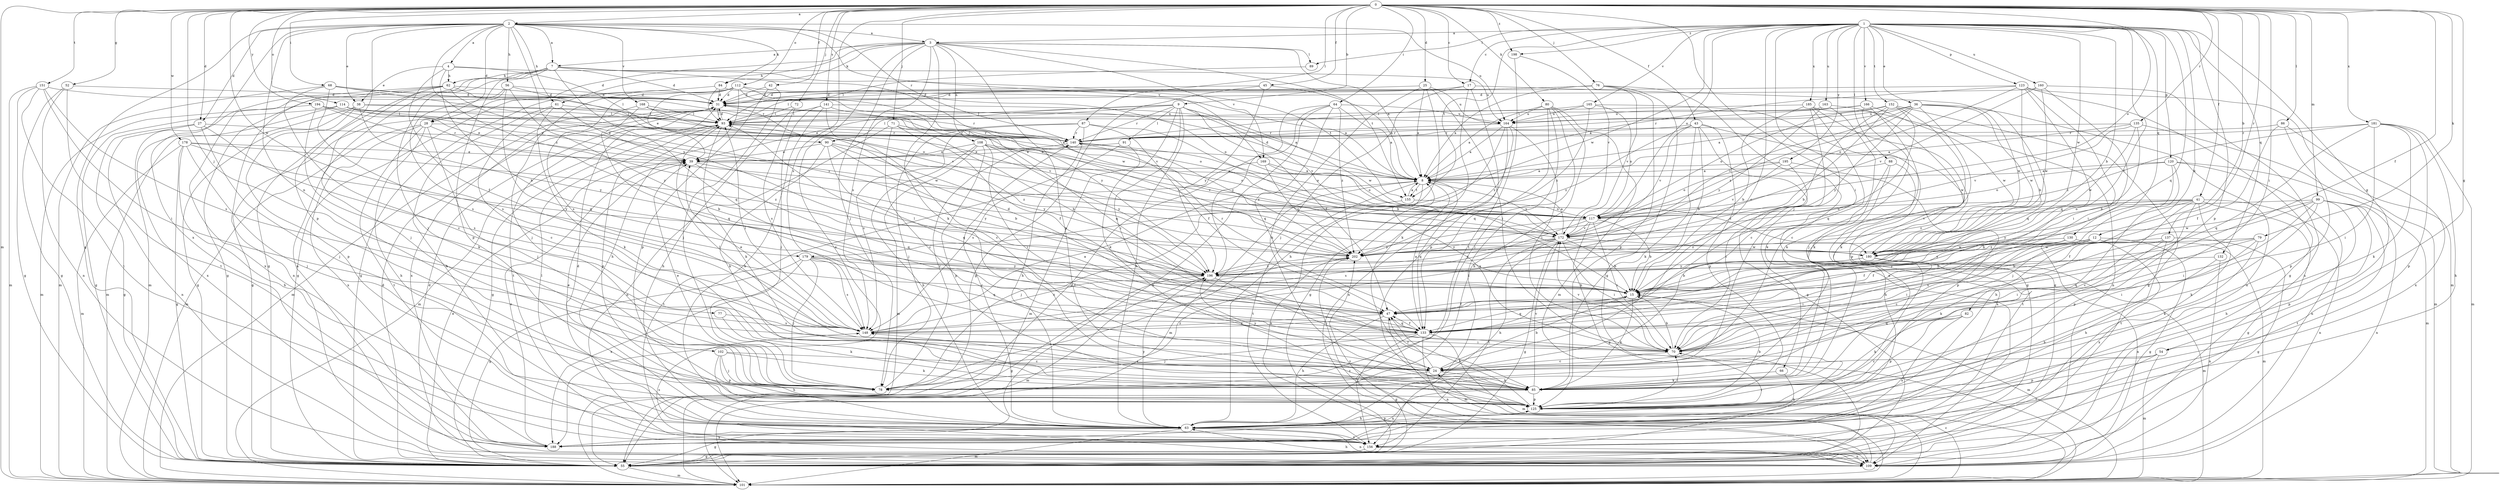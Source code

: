 strict digraph  {
0;
1;
2;
3;
4;
7;
8;
9;
12;
15;
17;
24;
25;
27;
28;
31;
36;
38;
39;
41;
42;
43;
45;
47;
52;
54;
55;
56;
61;
62;
63;
64;
66;
68;
70;
71;
72;
76;
77;
78;
79;
80;
82;
84;
85;
86;
87;
88;
89;
90;
91;
93;
99;
101;
102;
108;
109;
112;
114;
117;
120;
123;
125;
130;
132;
133;
135;
137;
140;
141;
148;
151;
152;
155;
156;
160;
163;
164;
165;
166;
168;
169;
172;
178;
179;
180;
181;
185;
188;
194;
195;
196;
198;
202;
0 -> 2  [label=a];
0 -> 9  [label=b];
0 -> 12  [label=b];
0 -> 17  [label=c];
0 -> 25  [label=d];
0 -> 27  [label=d];
0 -> 41  [label=f];
0 -> 42  [label=f];
0 -> 43  [label=f];
0 -> 45  [label=f];
0 -> 47  [label=f];
0 -> 52  [label=g];
0 -> 54  [label=g];
0 -> 64  [label=i];
0 -> 66  [label=i];
0 -> 68  [label=i];
0 -> 70  [label=i];
0 -> 71  [label=j];
0 -> 72  [label=j];
0 -> 76  [label=j];
0 -> 77  [label=j];
0 -> 79  [label=k];
0 -> 80  [label=k];
0 -> 86  [label=l];
0 -> 87  [label=l];
0 -> 99  [label=m];
0 -> 101  [label=m];
0 -> 112  [label=o];
0 -> 114  [label=o];
0 -> 117  [label=o];
0 -> 135  [label=r];
0 -> 137  [label=r];
0 -> 141  [label=s];
0 -> 148  [label=s];
0 -> 151  [label=t];
0 -> 178  [label=w];
0 -> 179  [label=w];
0 -> 181  [label=x];
0 -> 194  [label=y];
0 -> 198  [label=z];
1 -> 3  [label=a];
1 -> 15  [label=b];
1 -> 17  [label=c];
1 -> 24  [label=c];
1 -> 36  [label=e];
1 -> 47  [label=f];
1 -> 54  [label=g];
1 -> 78  [label=j];
1 -> 82  [label=k];
1 -> 88  [label=l];
1 -> 89  [label=l];
1 -> 117  [label=o];
1 -> 120  [label=p];
1 -> 123  [label=p];
1 -> 125  [label=p];
1 -> 130  [label=q];
1 -> 132  [label=q];
1 -> 133  [label=q];
1 -> 152  [label=t];
1 -> 155  [label=t];
1 -> 160  [label=u];
1 -> 163  [label=u];
1 -> 165  [label=v];
1 -> 166  [label=v];
1 -> 179  [label=w];
1 -> 180  [label=w];
1 -> 185  [label=x];
1 -> 195  [label=y];
1 -> 198  [label=z];
2 -> 3  [label=a];
2 -> 4  [label=a];
2 -> 7  [label=a];
2 -> 27  [label=d];
2 -> 28  [label=d];
2 -> 38  [label=e];
2 -> 55  [label=g];
2 -> 56  [label=h];
2 -> 61  [label=h];
2 -> 84  [label=k];
2 -> 102  [label=n];
2 -> 125  [label=p];
2 -> 140  [label=r];
2 -> 164  [label=u];
2 -> 168  [label=v];
2 -> 169  [label=v];
2 -> 188  [label=x];
2 -> 196  [label=y];
2 -> 202  [label=z];
3 -> 7  [label=a];
3 -> 8  [label=a];
3 -> 28  [label=d];
3 -> 61  [label=h];
3 -> 78  [label=j];
3 -> 84  [label=k];
3 -> 85  [label=k];
3 -> 89  [label=l];
3 -> 108  [label=n];
3 -> 125  [label=p];
3 -> 148  [label=s];
3 -> 155  [label=t];
3 -> 169  [label=v];
3 -> 188  [label=x];
4 -> 15  [label=b];
4 -> 38  [label=e];
4 -> 47  [label=f];
4 -> 62  [label=h];
4 -> 90  [label=l];
4 -> 164  [label=u];
7 -> 31  [label=d];
7 -> 55  [label=g];
7 -> 62  [label=h];
7 -> 78  [label=j];
7 -> 109  [label=n];
7 -> 125  [label=p];
7 -> 133  [label=q];
7 -> 155  [label=t];
7 -> 180  [label=w];
8 -> 31  [label=d];
8 -> 101  [label=m];
8 -> 109  [label=n];
8 -> 133  [label=q];
8 -> 155  [label=t];
8 -> 156  [label=t];
8 -> 172  [label=v];
9 -> 39  [label=e];
9 -> 47  [label=f];
9 -> 63  [label=h];
9 -> 70  [label=i];
9 -> 85  [label=k];
9 -> 90  [label=l];
9 -> 91  [label=l];
9 -> 93  [label=l];
9 -> 140  [label=r];
9 -> 172  [label=v];
9 -> 180  [label=w];
12 -> 15  [label=b];
12 -> 47  [label=f];
12 -> 55  [label=g];
12 -> 85  [label=k];
12 -> 180  [label=w];
12 -> 188  [label=x];
12 -> 196  [label=y];
15 -> 47  [label=f];
15 -> 85  [label=k];
15 -> 101  [label=m];
15 -> 133  [label=q];
15 -> 140  [label=r];
17 -> 31  [label=d];
17 -> 78  [label=j];
17 -> 85  [label=k];
17 -> 125  [label=p];
17 -> 180  [label=w];
24 -> 15  [label=b];
24 -> 47  [label=f];
24 -> 78  [label=j];
24 -> 85  [label=k];
24 -> 93  [label=l];
24 -> 196  [label=y];
25 -> 8  [label=a];
25 -> 31  [label=d];
25 -> 63  [label=h];
25 -> 70  [label=i];
25 -> 85  [label=k];
25 -> 164  [label=u];
27 -> 55  [label=g];
27 -> 78  [label=j];
27 -> 109  [label=n];
27 -> 140  [label=r];
27 -> 148  [label=s];
28 -> 15  [label=b];
28 -> 63  [label=h];
28 -> 78  [label=j];
28 -> 101  [label=m];
28 -> 140  [label=r];
28 -> 156  [label=t];
28 -> 188  [label=x];
31 -> 93  [label=l];
31 -> 101  [label=m];
31 -> 140  [label=r];
31 -> 156  [label=t];
31 -> 188  [label=x];
36 -> 8  [label=a];
36 -> 78  [label=j];
36 -> 109  [label=n];
36 -> 133  [label=q];
36 -> 164  [label=u];
36 -> 172  [label=v];
36 -> 180  [label=w];
36 -> 196  [label=y];
36 -> 202  [label=z];
38 -> 55  [label=g];
38 -> 93  [label=l];
38 -> 101  [label=m];
38 -> 125  [label=p];
38 -> 164  [label=u];
38 -> 196  [label=y];
39 -> 8  [label=a];
39 -> 133  [label=q];
39 -> 196  [label=y];
41 -> 15  [label=b];
41 -> 24  [label=c];
41 -> 55  [label=g];
41 -> 109  [label=n];
41 -> 117  [label=o];
41 -> 125  [label=p];
41 -> 156  [label=t];
41 -> 172  [label=v];
41 -> 196  [label=y];
41 -> 202  [label=z];
42 -> 31  [label=d];
42 -> 78  [label=j];
42 -> 125  [label=p];
43 -> 15  [label=b];
43 -> 55  [label=g];
43 -> 85  [label=k];
43 -> 125  [label=p];
43 -> 140  [label=r];
43 -> 172  [label=v];
43 -> 180  [label=w];
43 -> 202  [label=z];
45 -> 8  [label=a];
45 -> 31  [label=d];
45 -> 55  [label=g];
45 -> 196  [label=y];
47 -> 31  [label=d];
47 -> 63  [label=h];
47 -> 93  [label=l];
47 -> 101  [label=m];
47 -> 133  [label=q];
47 -> 148  [label=s];
52 -> 31  [label=d];
52 -> 55  [label=g];
52 -> 109  [label=n];
52 -> 156  [label=t];
54 -> 24  [label=c];
54 -> 101  [label=m];
54 -> 125  [label=p];
54 -> 156  [label=t];
55 -> 31  [label=d];
55 -> 39  [label=e];
55 -> 101  [label=m];
56 -> 31  [label=d];
56 -> 55  [label=g];
56 -> 133  [label=q];
56 -> 148  [label=s];
56 -> 172  [label=v];
56 -> 196  [label=y];
61 -> 24  [label=c];
61 -> 39  [label=e];
61 -> 63  [label=h];
61 -> 85  [label=k];
61 -> 93  [label=l];
62 -> 31  [label=d];
62 -> 78  [label=j];
62 -> 101  [label=m];
62 -> 109  [label=n];
62 -> 117  [label=o];
62 -> 188  [label=x];
62 -> 202  [label=z];
63 -> 31  [label=d];
63 -> 55  [label=g];
63 -> 70  [label=i];
63 -> 93  [label=l];
63 -> 101  [label=m];
63 -> 109  [label=n];
63 -> 125  [label=p];
63 -> 140  [label=r];
63 -> 156  [label=t];
63 -> 188  [label=x];
63 -> 196  [label=y];
64 -> 8  [label=a];
64 -> 55  [label=g];
64 -> 109  [label=n];
64 -> 133  [label=q];
64 -> 164  [label=u];
64 -> 196  [label=y];
64 -> 202  [label=z];
66 -> 63  [label=h];
66 -> 85  [label=k];
68 -> 24  [label=c];
68 -> 31  [label=d];
68 -> 101  [label=m];
68 -> 117  [label=o];
68 -> 140  [label=r];
68 -> 148  [label=s];
70 -> 8  [label=a];
70 -> 15  [label=b];
70 -> 24  [label=c];
70 -> 172  [label=v];
71 -> 15  [label=b];
71 -> 24  [label=c];
71 -> 47  [label=f];
71 -> 109  [label=n];
71 -> 140  [label=r];
72 -> 63  [label=h];
72 -> 93  [label=l];
72 -> 148  [label=s];
76 -> 8  [label=a];
76 -> 31  [label=d];
76 -> 55  [label=g];
76 -> 93  [label=l];
76 -> 109  [label=n];
76 -> 125  [label=p];
76 -> 172  [label=v];
77 -> 85  [label=k];
77 -> 148  [label=s];
78 -> 39  [label=e];
78 -> 140  [label=r];
78 -> 202  [label=z];
79 -> 15  [label=b];
79 -> 70  [label=i];
79 -> 85  [label=k];
79 -> 133  [label=q];
79 -> 202  [label=z];
80 -> 8  [label=a];
80 -> 63  [label=h];
80 -> 78  [label=j];
80 -> 101  [label=m];
80 -> 133  [label=q];
80 -> 156  [label=t];
80 -> 164  [label=u];
82 -> 85  [label=k];
82 -> 125  [label=p];
82 -> 133  [label=q];
82 -> 188  [label=x];
84 -> 8  [label=a];
84 -> 31  [label=d];
84 -> 55  [label=g];
84 -> 93  [label=l];
85 -> 125  [label=p];
85 -> 148  [label=s];
85 -> 172  [label=v];
85 -> 188  [label=x];
86 -> 47  [label=f];
86 -> 125  [label=p];
86 -> 140  [label=r];
86 -> 188  [label=x];
87 -> 15  [label=b];
87 -> 47  [label=f];
87 -> 63  [label=h];
87 -> 78  [label=j];
87 -> 140  [label=r];
87 -> 148  [label=s];
88 -> 8  [label=a];
88 -> 63  [label=h];
88 -> 156  [label=t];
88 -> 188  [label=x];
89 -> 93  [label=l];
90 -> 15  [label=b];
90 -> 39  [label=e];
90 -> 85  [label=k];
90 -> 133  [label=q];
90 -> 196  [label=y];
90 -> 202  [label=z];
91 -> 39  [label=e];
91 -> 101  [label=m];
91 -> 148  [label=s];
93 -> 31  [label=d];
93 -> 55  [label=g];
93 -> 85  [label=k];
93 -> 101  [label=m];
93 -> 125  [label=p];
93 -> 140  [label=r];
99 -> 47  [label=f];
99 -> 63  [label=h];
99 -> 70  [label=i];
99 -> 85  [label=k];
99 -> 109  [label=n];
99 -> 117  [label=o];
99 -> 125  [label=p];
99 -> 156  [label=t];
99 -> 180  [label=w];
101 -> 24  [label=c];
101 -> 202  [label=z];
102 -> 24  [label=c];
102 -> 63  [label=h];
102 -> 78  [label=j];
102 -> 85  [label=k];
102 -> 125  [label=p];
108 -> 39  [label=e];
108 -> 63  [label=h];
108 -> 70  [label=i];
108 -> 101  [label=m];
108 -> 117  [label=o];
108 -> 125  [label=p];
108 -> 172  [label=v];
108 -> 196  [label=y];
109 -> 31  [label=d];
109 -> 63  [label=h];
109 -> 202  [label=z];
112 -> 31  [label=d];
112 -> 39  [label=e];
112 -> 55  [label=g];
112 -> 63  [label=h];
112 -> 78  [label=j];
112 -> 117  [label=o];
112 -> 148  [label=s];
112 -> 172  [label=v];
112 -> 196  [label=y];
114 -> 8  [label=a];
114 -> 39  [label=e];
114 -> 55  [label=g];
114 -> 93  [label=l];
114 -> 180  [label=w];
114 -> 188  [label=x];
117 -> 15  [label=b];
117 -> 55  [label=g];
117 -> 70  [label=i];
117 -> 148  [label=s];
117 -> 172  [label=v];
117 -> 196  [label=y];
120 -> 8  [label=a];
120 -> 63  [label=h];
120 -> 78  [label=j];
120 -> 101  [label=m];
120 -> 109  [label=n];
120 -> 117  [label=o];
123 -> 8  [label=a];
123 -> 15  [label=b];
123 -> 31  [label=d];
123 -> 55  [label=g];
123 -> 70  [label=i];
123 -> 101  [label=m];
123 -> 117  [label=o];
123 -> 133  [label=q];
125 -> 15  [label=b];
125 -> 39  [label=e];
125 -> 47  [label=f];
125 -> 63  [label=h];
125 -> 70  [label=i];
130 -> 24  [label=c];
130 -> 47  [label=f];
130 -> 70  [label=i];
130 -> 101  [label=m];
130 -> 109  [label=n];
130 -> 202  [label=z];
132 -> 63  [label=h];
132 -> 109  [label=n];
132 -> 196  [label=y];
133 -> 8  [label=a];
133 -> 47  [label=f];
133 -> 55  [label=g];
133 -> 78  [label=j];
133 -> 101  [label=m];
133 -> 109  [label=n];
135 -> 8  [label=a];
135 -> 15  [label=b];
135 -> 101  [label=m];
135 -> 140  [label=r];
135 -> 172  [label=v];
135 -> 180  [label=w];
137 -> 55  [label=g];
137 -> 63  [label=h];
137 -> 70  [label=i];
137 -> 148  [label=s];
137 -> 180  [label=w];
140 -> 39  [label=e];
140 -> 93  [label=l];
140 -> 117  [label=o];
140 -> 202  [label=z];
141 -> 8  [label=a];
141 -> 24  [label=c];
141 -> 63  [label=h];
141 -> 78  [label=j];
141 -> 93  [label=l];
141 -> 133  [label=q];
148 -> 8  [label=a];
148 -> 39  [label=e];
148 -> 70  [label=i];
148 -> 93  [label=l];
148 -> 202  [label=z];
151 -> 31  [label=d];
151 -> 55  [label=g];
151 -> 70  [label=i];
151 -> 101  [label=m];
151 -> 148  [label=s];
151 -> 156  [label=t];
152 -> 15  [label=b];
152 -> 55  [label=g];
152 -> 85  [label=k];
152 -> 117  [label=o];
152 -> 133  [label=q];
152 -> 148  [label=s];
152 -> 164  [label=u];
155 -> 8  [label=a];
155 -> 78  [label=j];
155 -> 117  [label=o];
156 -> 55  [label=g];
156 -> 109  [label=n];
156 -> 148  [label=s];
160 -> 31  [label=d];
160 -> 70  [label=i];
160 -> 109  [label=n];
160 -> 172  [label=v];
160 -> 180  [label=w];
163 -> 85  [label=k];
163 -> 93  [label=l];
163 -> 125  [label=p];
163 -> 196  [label=y];
164 -> 8  [label=a];
164 -> 55  [label=g];
164 -> 70  [label=i];
164 -> 109  [label=n];
164 -> 140  [label=r];
164 -> 202  [label=z];
165 -> 55  [label=g];
165 -> 117  [label=o];
165 -> 140  [label=r];
165 -> 164  [label=u];
165 -> 202  [label=z];
166 -> 24  [label=c];
166 -> 85  [label=k];
166 -> 140  [label=r];
166 -> 164  [label=u];
166 -> 180  [label=w];
168 -> 55  [label=g];
168 -> 93  [label=l];
168 -> 117  [label=o];
168 -> 133  [label=q];
168 -> 172  [label=v];
169 -> 8  [label=a];
169 -> 117  [label=o];
169 -> 156  [label=t];
169 -> 202  [label=z];
172 -> 8  [label=a];
172 -> 15  [label=b];
172 -> 55  [label=g];
172 -> 63  [label=h];
172 -> 70  [label=i];
172 -> 156  [label=t];
172 -> 180  [label=w];
172 -> 196  [label=y];
172 -> 202  [label=z];
178 -> 39  [label=e];
178 -> 55  [label=g];
178 -> 63  [label=h];
178 -> 78  [label=j];
178 -> 101  [label=m];
178 -> 196  [label=y];
178 -> 202  [label=z];
179 -> 47  [label=f];
179 -> 55  [label=g];
179 -> 78  [label=j];
179 -> 133  [label=q];
179 -> 148  [label=s];
179 -> 188  [label=x];
179 -> 196  [label=y];
180 -> 15  [label=b];
180 -> 70  [label=i];
180 -> 101  [label=m];
180 -> 196  [label=y];
181 -> 63  [label=h];
181 -> 70  [label=i];
181 -> 85  [label=k];
181 -> 101  [label=m];
181 -> 125  [label=p];
181 -> 133  [label=q];
181 -> 140  [label=r];
181 -> 202  [label=z];
185 -> 15  [label=b];
185 -> 24  [label=c];
185 -> 55  [label=g];
185 -> 85  [label=k];
185 -> 93  [label=l];
185 -> 109  [label=n];
188 -> 39  [label=e];
194 -> 39  [label=e];
194 -> 85  [label=k];
194 -> 93  [label=l];
194 -> 101  [label=m];
194 -> 117  [label=o];
195 -> 8  [label=a];
195 -> 70  [label=i];
195 -> 117  [label=o];
195 -> 125  [label=p];
195 -> 172  [label=v];
196 -> 15  [label=b];
196 -> 24  [label=c];
196 -> 55  [label=g];
196 -> 101  [label=m];
198 -> 156  [label=t];
198 -> 172  [label=v];
202 -> 93  [label=l];
202 -> 196  [label=y];
}
